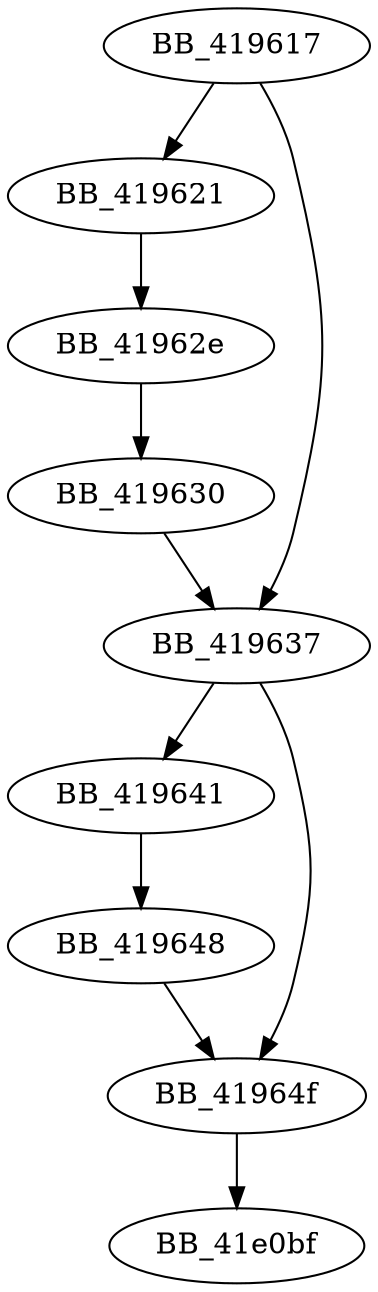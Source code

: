DiGraph __mtterm{
BB_419617->BB_419621
BB_419617->BB_419637
BB_419621->BB_41962e
BB_41962e->BB_419630
BB_419630->BB_419637
BB_419637->BB_419641
BB_419637->BB_41964f
BB_419641->BB_419648
BB_419648->BB_41964f
BB_41964f->BB_41e0bf
}
